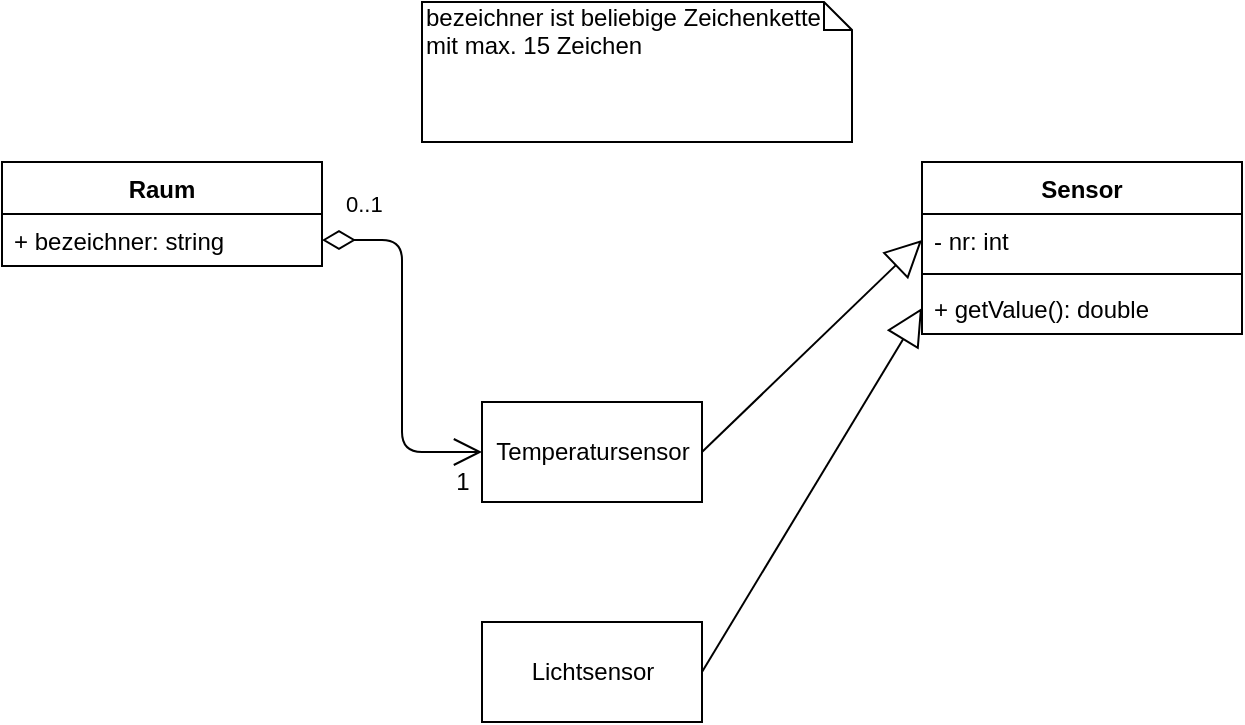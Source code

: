 <mxfile version="12.0.0" type="device" pages="1"><diagram id="3Pt5scajPjNzUHkOrpBH" name="Page-1"><mxGraphModel dx="1132" dy="639" grid="1" gridSize="10" guides="1" tooltips="1" connect="1" arrows="1" fold="1" page="1" pageScale="1" pageWidth="1169" pageHeight="827" math="0" shadow="0"><root><mxCell id="0"/><mxCell id="1" parent="0"/><mxCell id="AfueZ1ysDypsQj0NQMHV-4" value="Raum" style="swimlane;fontStyle=1;align=center;verticalAlign=top;childLayout=stackLayout;horizontal=1;startSize=26;horizontalStack=0;resizeParent=1;resizeParentMax=0;resizeLast=0;collapsible=1;marginBottom=0;" vertex="1" parent="1"><mxGeometry x="60" y="340" width="160" height="52" as="geometry"/></mxCell><mxCell id="AfueZ1ysDypsQj0NQMHV-5" value="+ bezeichner: string" style="text;strokeColor=none;fillColor=none;align=left;verticalAlign=top;spacingLeft=4;spacingRight=4;overflow=hidden;rotatable=0;points=[[0,0.5],[1,0.5]];portConstraint=eastwest;" vertex="1" parent="AfueZ1ysDypsQj0NQMHV-4"><mxGeometry y="26" width="160" height="26" as="geometry"/></mxCell><mxCell id="AfueZ1ysDypsQj0NQMHV-8" value="Temperatursensor" style="html=1;" vertex="1" parent="1"><mxGeometry x="300" y="460" width="110" height="50" as="geometry"/></mxCell><mxCell id="AfueZ1ysDypsQj0NQMHV-9" value="Sensor" style="swimlane;fontStyle=1;align=center;verticalAlign=top;childLayout=stackLayout;horizontal=1;startSize=26;horizontalStack=0;resizeParent=1;resizeParentMax=0;resizeLast=0;collapsible=1;marginBottom=0;" vertex="1" parent="1"><mxGeometry x="520" y="340" width="160" height="86" as="geometry"/></mxCell><mxCell id="AfueZ1ysDypsQj0NQMHV-10" value="- nr: int" style="text;strokeColor=none;fillColor=none;align=left;verticalAlign=top;spacingLeft=4;spacingRight=4;overflow=hidden;rotatable=0;points=[[0,0.5],[1,0.5]];portConstraint=eastwest;" vertex="1" parent="AfueZ1ysDypsQj0NQMHV-9"><mxGeometry y="26" width="160" height="26" as="geometry"/></mxCell><mxCell id="AfueZ1ysDypsQj0NQMHV-11" value="" style="line;strokeWidth=1;fillColor=none;align=left;verticalAlign=middle;spacingTop=-1;spacingLeft=3;spacingRight=3;rotatable=0;labelPosition=right;points=[];portConstraint=eastwest;" vertex="1" parent="AfueZ1ysDypsQj0NQMHV-9"><mxGeometry y="52" width="160" height="8" as="geometry"/></mxCell><mxCell id="AfueZ1ysDypsQj0NQMHV-12" value="+ getValue(): double" style="text;strokeColor=none;fillColor=none;align=left;verticalAlign=top;spacingLeft=4;spacingRight=4;overflow=hidden;rotatable=0;points=[[0,0.5],[1,0.5]];portConstraint=eastwest;" vertex="1" parent="AfueZ1ysDypsQj0NQMHV-9"><mxGeometry y="60" width="160" height="26" as="geometry"/></mxCell><mxCell id="AfueZ1ysDypsQj0NQMHV-13" value="Lichtsensor" style="html=1;" vertex="1" parent="1"><mxGeometry x="300" y="570" width="110" height="50" as="geometry"/></mxCell><mxCell id="AfueZ1ysDypsQj0NQMHV-15" value="0..1" style="endArrow=open;html=1;endSize=12;startArrow=diamondThin;startSize=14;startFill=0;edgeStyle=orthogonalEdgeStyle;align=left;verticalAlign=bottom;exitX=1;exitY=0.5;exitDx=0;exitDy=0;entryX=0;entryY=0.5;entryDx=0;entryDy=0;" edge="1" parent="1" source="AfueZ1ysDypsQj0NQMHV-5" target="AfueZ1ysDypsQj0NQMHV-8"><mxGeometry x="-0.892" y="9" relative="1" as="geometry"><mxPoint x="130" y="640" as="sourcePoint"/><mxPoint x="290" y="640" as="targetPoint"/><mxPoint as="offset"/></mxGeometry></mxCell><mxCell id="AfueZ1ysDypsQj0NQMHV-16" value="1" style="text;html=1;resizable=0;points=[];align=center;verticalAlign=middle;labelBackgroundColor=#ffffff;" vertex="1" connectable="0" parent="AfueZ1ysDypsQj0NQMHV-15"><mxGeometry x="0.903" y="-3" relative="1" as="geometry"><mxPoint x="-1" y="12" as="offset"/></mxGeometry></mxCell><mxCell id="AfueZ1ysDypsQj0NQMHV-17" value="" style="endArrow=block;endSize=16;endFill=0;html=1;entryX=0;entryY=0.5;entryDx=0;entryDy=0;exitX=1;exitY=0.5;exitDx=0;exitDy=0;" edge="1" parent="1" source="AfueZ1ysDypsQj0NQMHV-8" target="AfueZ1ysDypsQj0NQMHV-10"><mxGeometry x="0.058" y="-8" width="160" relative="1" as="geometry"><mxPoint x="190" y="640" as="sourcePoint"/><mxPoint x="350" y="640" as="targetPoint"/><mxPoint as="offset"/></mxGeometry></mxCell><mxCell id="AfueZ1ysDypsQj0NQMHV-18" value="" style="endArrow=block;endSize=16;endFill=0;html=1;entryX=0;entryY=0.5;entryDx=0;entryDy=0;exitX=1;exitY=0.5;exitDx=0;exitDy=0;" edge="1" parent="1" source="AfueZ1ysDypsQj0NQMHV-13" target="AfueZ1ysDypsQj0NQMHV-12"><mxGeometry x="0.058" y="-8" width="160" relative="1" as="geometry"><mxPoint x="440" y="570" as="sourcePoint"/><mxPoint x="550" y="464.0" as="targetPoint"/><mxPoint as="offset"/></mxGeometry></mxCell><mxCell id="AfueZ1ysDypsQj0NQMHV-19" value="bezeichner ist beliebige Zeichenkette mit max. 15 Zeichen" style="shape=note;whiteSpace=wrap;html=1;size=14;verticalAlign=top;align=left;spacingTop=-6;" vertex="1" parent="1"><mxGeometry x="270" y="260" width="215" height="70" as="geometry"/></mxCell></root></mxGraphModel></diagram></mxfile>